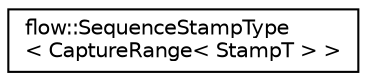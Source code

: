 digraph "Graphical Class Hierarchy"
{
 // LATEX_PDF_SIZE
  edge [fontname="Helvetica",fontsize="10",labelfontname="Helvetica",labelfontsize="10"];
  node [fontname="Helvetica",fontsize="10",shape=record];
  rankdir="LR";
  Node0 [label="flow::SequenceStampType\l\< CaptureRange\< StampT \> \>",height=0.2,width=0.4,color="black", fillcolor="white", style="filled",URL="$structflow_1_1_sequence_stamp_type_3_01_capture_range_3_01_stamp_t_01_4_01_4.html",tooltip="Resolves stamp type used by a captor."];
}
